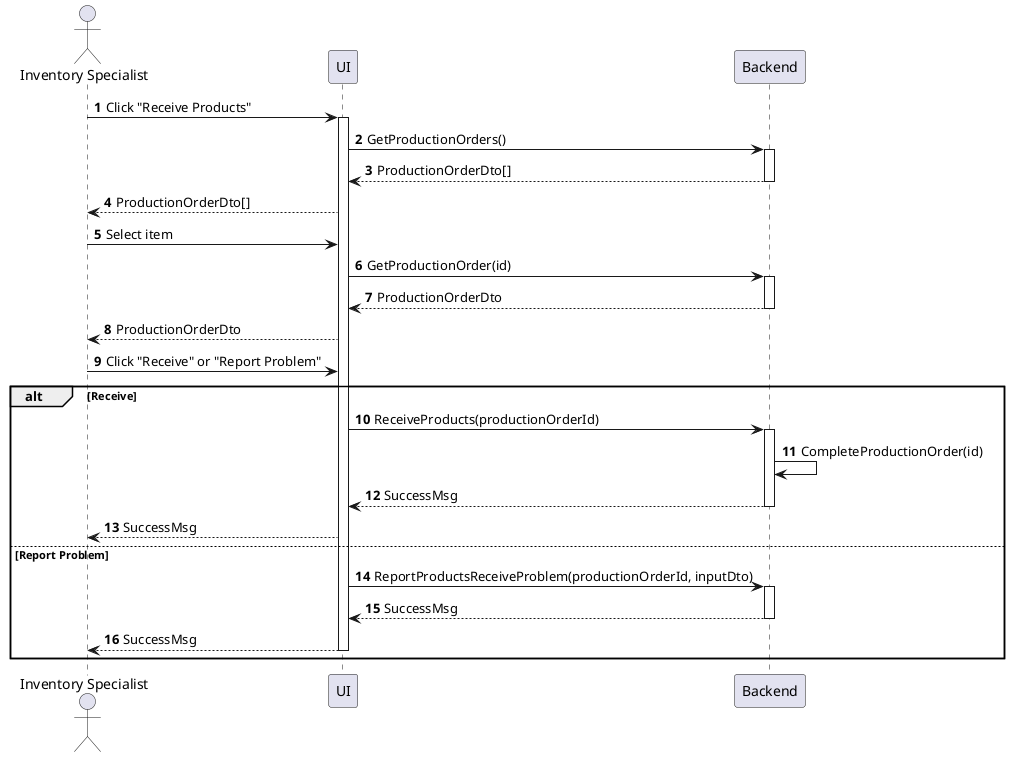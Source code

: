 @startuml inventory-product-receive
autonumber

actor "Inventory Specialist" as a
participant UI as f
participant Backend as b

a -> f : Click "Receive Products"
activate f
f -> b : GetProductionOrders()
activate b
return ProductionOrderDto[]
f --> a : ProductionOrderDto[]
a -> f : Select item
f -> b : GetProductionOrder(id)
activate b
return ProductionOrderDto
f --> a : ProductionOrderDto
a -> f : Click "Receive" or "Report Problem"

alt Receive
    f -> b : ReceiveProducts(productionOrderId)
    activate b
    b -> b : CompleteProductionOrder(id)
    return SuccessMsg
    f --> a : SuccessMsg
else Report Problem
    f -> b : ReportProductsReceiveProblem(productionOrderId, inputDto)
    activate b
    return SuccessMsg
    f --> a : SuccessMsg
    deactivate f
end
@enduml